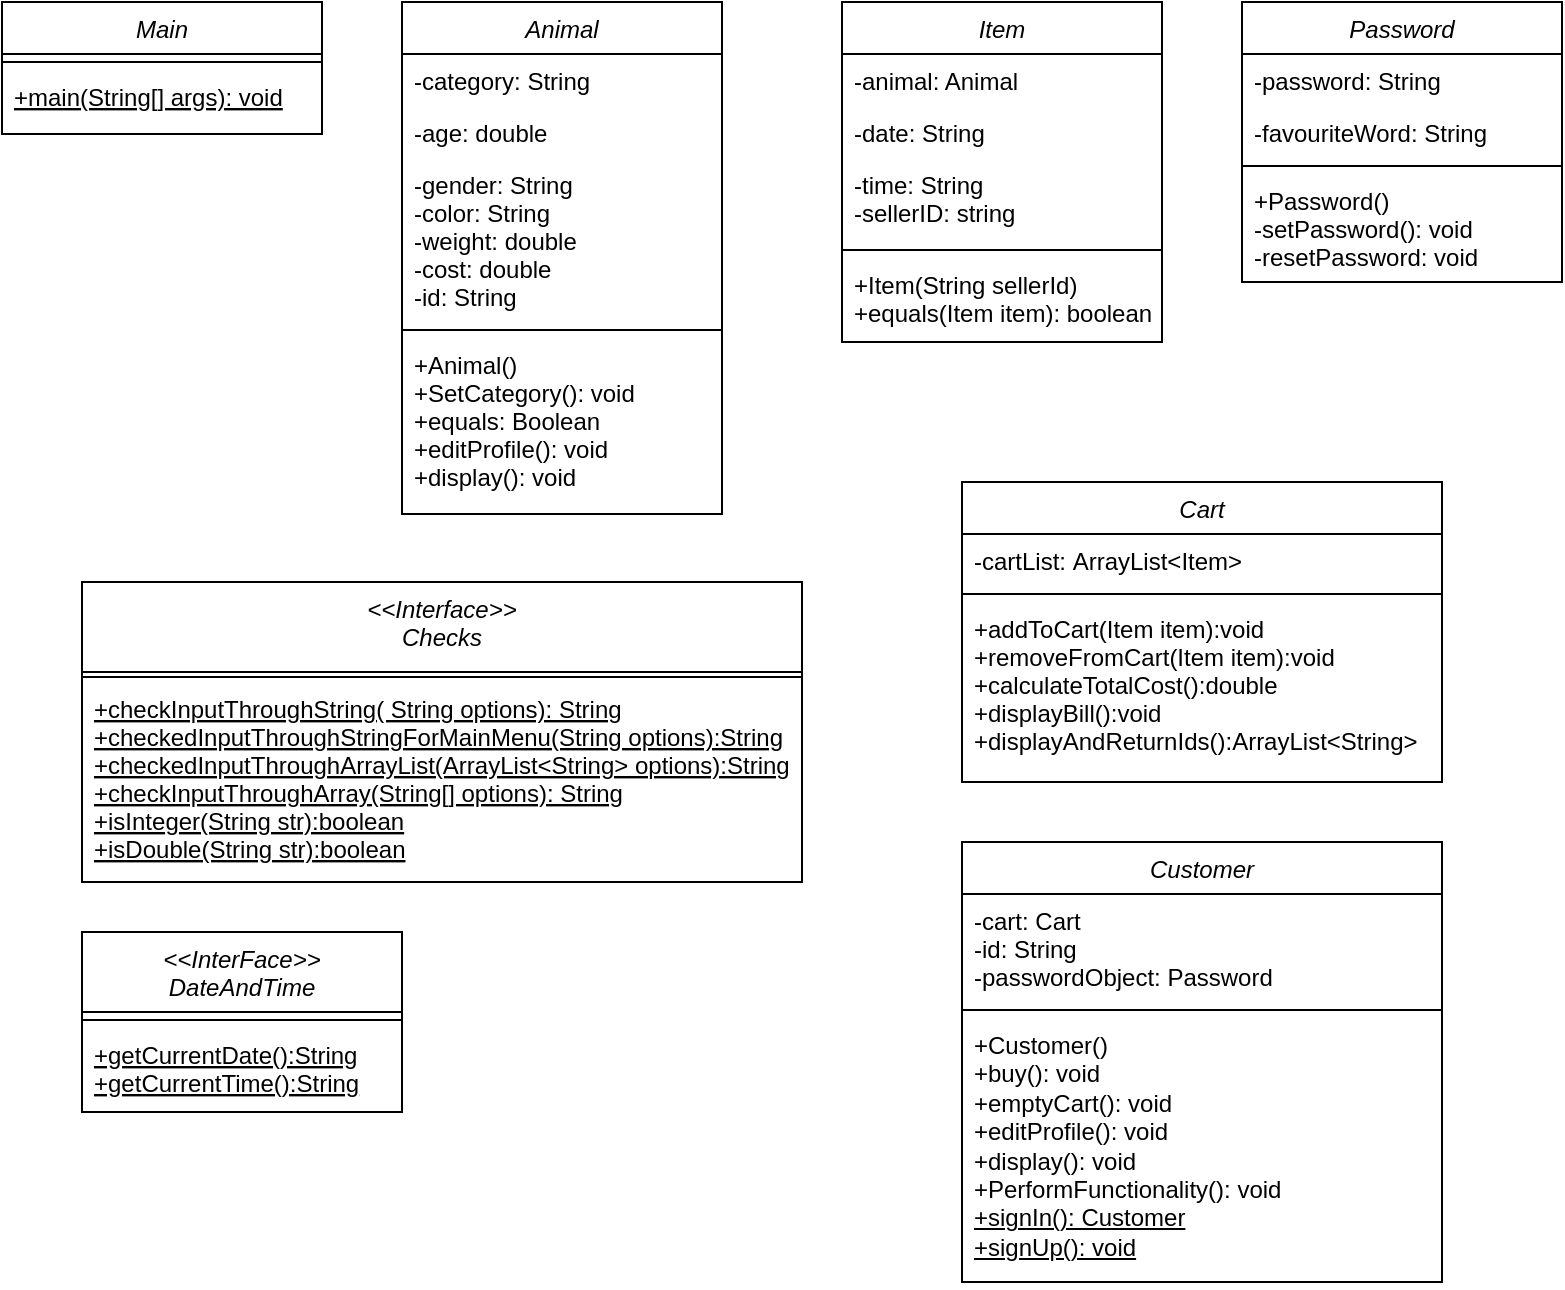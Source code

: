 <mxfile version="22.1.7" type="github">
  <diagram id="C5RBs43oDa-KdzZeNtuy" name="Page-1">
    <mxGraphModel dx="1750" dy="883" grid="1" gridSize="10" guides="1" tooltips="1" connect="1" arrows="1" fold="1" page="1" pageScale="1" pageWidth="827" pageHeight="1169" math="0" shadow="0">
      <root>
        <mxCell id="WIyWlLk6GJQsqaUBKTNV-0" />
        <mxCell id="WIyWlLk6GJQsqaUBKTNV-1" parent="WIyWlLk6GJQsqaUBKTNV-0" />
        <mxCell id="zkfFHV4jXpPFQw0GAbJ--0" value="Animal" style="swimlane;fontStyle=2;align=center;verticalAlign=top;childLayout=stackLayout;horizontal=1;startSize=26;horizontalStack=0;resizeParent=1;resizeLast=0;collapsible=1;marginBottom=0;rounded=0;shadow=0;strokeWidth=1;labelBackgroundColor=default;" parent="WIyWlLk6GJQsqaUBKTNV-1" vertex="1">
          <mxGeometry x="220" y="120" width="160" height="256" as="geometry">
            <mxRectangle x="230" y="140" width="160" height="26" as="alternateBounds" />
          </mxGeometry>
        </mxCell>
        <mxCell id="zkfFHV4jXpPFQw0GAbJ--1" value="-category: String" style="text;align=left;verticalAlign=top;spacingLeft=4;spacingRight=4;overflow=hidden;rotatable=0;points=[[0,0.5],[1,0.5]];portConstraint=eastwest;" parent="zkfFHV4jXpPFQw0GAbJ--0" vertex="1">
          <mxGeometry y="26" width="160" height="26" as="geometry" />
        </mxCell>
        <mxCell id="zkfFHV4jXpPFQw0GAbJ--2" value="-age: double" style="text;align=left;verticalAlign=top;spacingLeft=4;spacingRight=4;overflow=hidden;rotatable=0;points=[[0,0.5],[1,0.5]];portConstraint=eastwest;rounded=0;shadow=0;html=0;" parent="zkfFHV4jXpPFQw0GAbJ--0" vertex="1">
          <mxGeometry y="52" width="160" height="26" as="geometry" />
        </mxCell>
        <mxCell id="zkfFHV4jXpPFQw0GAbJ--3" value="-gender: String&#xa;-color: String&#xa;-weight: double&#xa;-cost: double&#xa;-id: String&#xa;" style="text;align=left;verticalAlign=top;spacingLeft=4;spacingRight=4;overflow=hidden;rotatable=0;points=[[0,0.5],[1,0.5]];portConstraint=eastwest;rounded=0;shadow=0;html=0;" parent="zkfFHV4jXpPFQw0GAbJ--0" vertex="1">
          <mxGeometry y="78" width="160" height="82" as="geometry" />
        </mxCell>
        <mxCell id="zkfFHV4jXpPFQw0GAbJ--4" value="" style="line;html=1;strokeWidth=1;align=left;verticalAlign=middle;spacingTop=-1;spacingLeft=3;spacingRight=3;rotatable=0;labelPosition=right;points=[];portConstraint=eastwest;" parent="zkfFHV4jXpPFQw0GAbJ--0" vertex="1">
          <mxGeometry y="160" width="160" height="8" as="geometry" />
        </mxCell>
        <mxCell id="zkfFHV4jXpPFQw0GAbJ--5" value="+Animal()&#xa;+SetCategory(): void&#xa;+equals: Boolean&#xa;+editProfile(): void&#xa;+display(): void" style="text;align=left;verticalAlign=top;spacingLeft=4;spacingRight=4;overflow=hidden;rotatable=0;points=[[0,0.5],[1,0.5]];portConstraint=eastwest;" parent="zkfFHV4jXpPFQw0GAbJ--0" vertex="1">
          <mxGeometry y="168" width="160" height="88" as="geometry" />
        </mxCell>
        <mxCell id="k_PIPnHerkKSlGWrIPmb-0" value="Item" style="swimlane;fontStyle=2;align=center;verticalAlign=top;childLayout=stackLayout;horizontal=1;startSize=26;horizontalStack=0;resizeParent=1;resizeLast=0;collapsible=1;marginBottom=0;rounded=0;shadow=0;strokeWidth=1;" vertex="1" parent="WIyWlLk6GJQsqaUBKTNV-1">
          <mxGeometry x="440" y="120" width="160" height="170" as="geometry">
            <mxRectangle x="230" y="140" width="160" height="26" as="alternateBounds" />
          </mxGeometry>
        </mxCell>
        <mxCell id="k_PIPnHerkKSlGWrIPmb-1" value="-animal: Animal" style="text;align=left;verticalAlign=top;spacingLeft=4;spacingRight=4;overflow=hidden;rotatable=0;points=[[0,0.5],[1,0.5]];portConstraint=eastwest;" vertex="1" parent="k_PIPnHerkKSlGWrIPmb-0">
          <mxGeometry y="26" width="160" height="26" as="geometry" />
        </mxCell>
        <mxCell id="k_PIPnHerkKSlGWrIPmb-2" value="-date: String" style="text;align=left;verticalAlign=top;spacingLeft=4;spacingRight=4;overflow=hidden;rotatable=0;points=[[0,0.5],[1,0.5]];portConstraint=eastwest;rounded=0;shadow=0;html=0;" vertex="1" parent="k_PIPnHerkKSlGWrIPmb-0">
          <mxGeometry y="52" width="160" height="26" as="geometry" />
        </mxCell>
        <mxCell id="k_PIPnHerkKSlGWrIPmb-3" value="-time: String&#xa;-sellerID: string&#xa;" style="text;align=left;verticalAlign=top;spacingLeft=4;spacingRight=4;overflow=hidden;rotatable=0;points=[[0,0.5],[1,0.5]];portConstraint=eastwest;rounded=0;shadow=0;html=0;" vertex="1" parent="k_PIPnHerkKSlGWrIPmb-0">
          <mxGeometry y="78" width="160" height="42" as="geometry" />
        </mxCell>
        <mxCell id="k_PIPnHerkKSlGWrIPmb-4" value="" style="line;html=1;strokeWidth=1;align=left;verticalAlign=middle;spacingTop=-1;spacingLeft=3;spacingRight=3;rotatable=0;labelPosition=right;points=[];portConstraint=eastwest;" vertex="1" parent="k_PIPnHerkKSlGWrIPmb-0">
          <mxGeometry y="120" width="160" height="8" as="geometry" />
        </mxCell>
        <mxCell id="k_PIPnHerkKSlGWrIPmb-5" value="+Item(String sellerId)&#xa;+equals(Item item): boolean" style="text;align=left;verticalAlign=top;spacingLeft=4;spacingRight=4;overflow=hidden;rotatable=0;points=[[0,0.5],[1,0.5]];portConstraint=eastwest;" vertex="1" parent="k_PIPnHerkKSlGWrIPmb-0">
          <mxGeometry y="128" width="160" height="42" as="geometry" />
        </mxCell>
        <mxCell id="m4L7vGivun5PhIJelYzO-0" value="Cart" style="swimlane;fontStyle=2;align=center;verticalAlign=top;childLayout=stackLayout;horizontal=1;startSize=26;horizontalStack=0;resizeParent=1;resizeLast=0;collapsible=1;marginBottom=0;rounded=0;shadow=0;strokeWidth=1;" vertex="1" parent="WIyWlLk6GJQsqaUBKTNV-1">
          <mxGeometry x="500" y="360" width="240" height="150" as="geometry">
            <mxRectangle x="230" y="140" width="160" height="26" as="alternateBounds" />
          </mxGeometry>
        </mxCell>
        <mxCell id="m4L7vGivun5PhIJelYzO-1" value="-cartList: ArrayList&lt;Item&gt;" style="text;align=left;verticalAlign=top;spacingLeft=4;spacingRight=4;overflow=hidden;rotatable=0;points=[[0,0.5],[1,0.5]];portConstraint=eastwest;" vertex="1" parent="m4L7vGivun5PhIJelYzO-0">
          <mxGeometry y="26" width="240" height="26" as="geometry" />
        </mxCell>
        <mxCell id="m4L7vGivun5PhIJelYzO-4" value="" style="line;html=1;strokeWidth=1;align=left;verticalAlign=middle;spacingTop=-1;spacingLeft=3;spacingRight=3;rotatable=0;labelPosition=right;points=[];portConstraint=eastwest;" vertex="1" parent="m4L7vGivun5PhIJelYzO-0">
          <mxGeometry y="52" width="240" height="8" as="geometry" />
        </mxCell>
        <mxCell id="m4L7vGivun5PhIJelYzO-5" value="+addToCart(Item item):void&#xa;+removeFromCart(Item item):void&#xa;+calculateTotalCost():double&#xa;+displayBill():void&#xa;+displayAndReturnIds():ArrayList&lt;String&gt;" style="text;align=left;verticalAlign=top;spacingLeft=4;spacingRight=4;overflow=hidden;rotatable=0;points=[[0,0.5],[1,0.5]];portConstraint=eastwest;" vertex="1" parent="m4L7vGivun5PhIJelYzO-0">
          <mxGeometry y="60" width="240" height="80" as="geometry" />
        </mxCell>
        <mxCell id="m4L7vGivun5PhIJelYzO-6" value="Customer" style="swimlane;fontStyle=2;align=center;verticalAlign=top;childLayout=stackLayout;horizontal=1;startSize=26;horizontalStack=0;resizeParent=1;resizeLast=0;collapsible=1;marginBottom=0;rounded=0;shadow=0;strokeWidth=1;" vertex="1" parent="WIyWlLk6GJQsqaUBKTNV-1">
          <mxGeometry x="500" y="540" width="240" height="220" as="geometry">
            <mxRectangle x="230" y="140" width="160" height="26" as="alternateBounds" />
          </mxGeometry>
        </mxCell>
        <mxCell id="m4L7vGivun5PhIJelYzO-7" value="-cart: Cart&#xa;-id: String&#xa;-passwordObject: Password" style="text;align=left;verticalAlign=top;spacingLeft=4;spacingRight=4;overflow=hidden;rotatable=0;points=[[0,0.5],[1,0.5]];portConstraint=eastwest;" vertex="1" parent="m4L7vGivun5PhIJelYzO-6">
          <mxGeometry y="26" width="240" height="54" as="geometry" />
        </mxCell>
        <mxCell id="m4L7vGivun5PhIJelYzO-8" value="" style="line;html=1;strokeWidth=1;align=left;verticalAlign=middle;spacingTop=-1;spacingLeft=3;spacingRight=3;rotatable=0;labelPosition=right;points=[];portConstraint=eastwest;" vertex="1" parent="m4L7vGivun5PhIJelYzO-6">
          <mxGeometry y="80" width="240" height="8" as="geometry" />
        </mxCell>
        <mxCell id="m4L7vGivun5PhIJelYzO-9" value="+Customer()&lt;br&gt;+buy(): void&lt;br&gt;+emptyCart(): void&lt;br&gt;+editProfile(): void&lt;br&gt;+display(): void&lt;br&gt;+PerformFunctionality(): void&lt;br&gt;&lt;u&gt;+signIn(): Customer&lt;/u&gt;&lt;br&gt;&lt;u&gt;+signUp(): void&lt;/u&gt;" style="text;align=left;verticalAlign=top;spacingLeft=4;spacingRight=4;overflow=hidden;rotatable=0;points=[[0,0.5],[1,0.5]];portConstraint=eastwest;html=1;" vertex="1" parent="m4L7vGivun5PhIJelYzO-6">
          <mxGeometry y="88" width="240" height="132" as="geometry" />
        </mxCell>
        <mxCell id="k_PIPnHerkKSlGWrIPmb-7" value="&lt;&lt;Interface&gt;&gt;&#xa;Checks" style="swimlane;fontStyle=2;align=center;verticalAlign=top;childLayout=stackLayout;horizontal=1;startSize=45;horizontalStack=0;resizeParent=1;resizeLast=0;collapsible=1;marginBottom=0;rounded=0;shadow=0;strokeWidth=1;" vertex="1" parent="WIyWlLk6GJQsqaUBKTNV-1">
          <mxGeometry x="60" y="410" width="360" height="150" as="geometry">
            <mxRectangle x="230" y="140" width="160" height="26" as="alternateBounds" />
          </mxGeometry>
        </mxCell>
        <mxCell id="k_PIPnHerkKSlGWrIPmb-11" value="" style="line;html=1;strokeWidth=1;align=left;verticalAlign=middle;spacingTop=-1;spacingLeft=3;spacingRight=3;rotatable=0;labelPosition=right;points=[];portConstraint=eastwest;" vertex="1" parent="k_PIPnHerkKSlGWrIPmb-7">
          <mxGeometry y="45" width="360" height="5" as="geometry" />
        </mxCell>
        <mxCell id="k_PIPnHerkKSlGWrIPmb-12" value="+checkInputThroughString( String options): String&#xa;+checkedInputThroughStringForMainMenu(String options):String&#xa;+checkedInputThroughArrayList(ArrayList&lt;String&gt; options):String&#xa;+checkInputThroughArray(String[] options): String&#xa;+isInteger(String str):boolean&#xa;+isDouble(String str):boolean&#xa;" style="text;align=left;verticalAlign=top;spacingLeft=4;spacingRight=4;overflow=hidden;rotatable=0;points=[[0,0.5],[1,0.5]];portConstraint=eastwest;fontStyle=4" vertex="1" parent="k_PIPnHerkKSlGWrIPmb-7">
          <mxGeometry y="50" width="360" height="100" as="geometry" />
        </mxCell>
        <mxCell id="k_PIPnHerkKSlGWrIPmb-13" value="&lt;&lt;InterFace&gt;&gt;&#xa;DateAndTime" style="swimlane;fontStyle=2;align=center;verticalAlign=top;childLayout=stackLayout;horizontal=1;startSize=40;horizontalStack=0;resizeParent=1;resizeLast=0;collapsible=1;marginBottom=0;rounded=0;shadow=0;strokeWidth=1;" vertex="1" parent="WIyWlLk6GJQsqaUBKTNV-1">
          <mxGeometry x="60" y="585" width="160" height="90" as="geometry">
            <mxRectangle x="230" y="140" width="160" height="26" as="alternateBounds" />
          </mxGeometry>
        </mxCell>
        <mxCell id="k_PIPnHerkKSlGWrIPmb-17" value="" style="line;html=1;strokeWidth=1;align=left;verticalAlign=middle;spacingTop=-1;spacingLeft=3;spacingRight=3;rotatable=0;labelPosition=right;points=[];portConstraint=eastwest;" vertex="1" parent="k_PIPnHerkKSlGWrIPmb-13">
          <mxGeometry y="40" width="160" height="8" as="geometry" />
        </mxCell>
        <mxCell id="k_PIPnHerkKSlGWrIPmb-18" value="+getCurrentDate():String&#xa;+getCurrentTime():String" style="text;align=left;verticalAlign=top;spacingLeft=4;spacingRight=4;overflow=hidden;rotatable=0;points=[[0,0.5],[1,0.5]];portConstraint=eastwest;fontStyle=4" vertex="1" parent="k_PIPnHerkKSlGWrIPmb-13">
          <mxGeometry y="48" width="160" height="42" as="geometry" />
        </mxCell>
        <mxCell id="xjBw5K3ItSX2L7TnPU6x-0" value="Main" style="swimlane;fontStyle=2;align=center;verticalAlign=top;childLayout=stackLayout;horizontal=1;startSize=26;horizontalStack=0;resizeParent=1;resizeLast=0;collapsible=1;marginBottom=0;rounded=0;shadow=0;strokeWidth=1;labelBackgroundColor=default;" vertex="1" parent="WIyWlLk6GJQsqaUBKTNV-1">
          <mxGeometry x="20" y="120" width="160" height="66" as="geometry">
            <mxRectangle x="230" y="140" width="160" height="26" as="alternateBounds" />
          </mxGeometry>
        </mxCell>
        <mxCell id="xjBw5K3ItSX2L7TnPU6x-4" value="" style="line;html=1;strokeWidth=1;align=left;verticalAlign=middle;spacingTop=-1;spacingLeft=3;spacingRight=3;rotatable=0;labelPosition=right;points=[];portConstraint=eastwest;" vertex="1" parent="xjBw5K3ItSX2L7TnPU6x-0">
          <mxGeometry y="26" width="160" height="8" as="geometry" />
        </mxCell>
        <mxCell id="xjBw5K3ItSX2L7TnPU6x-5" value="+main(String[] args): void&#xa;&#xa;" style="text;align=left;verticalAlign=top;spacingLeft=4;spacingRight=4;overflow=hidden;rotatable=0;points=[[0,0.5],[1,0.5]];portConstraint=eastwest;fontStyle=4" vertex="1" parent="xjBw5K3ItSX2L7TnPU6x-0">
          <mxGeometry y="34" width="160" height="32" as="geometry" />
        </mxCell>
        <mxCell id="xjBw5K3ItSX2L7TnPU6x-7" value="Password" style="swimlane;fontStyle=2;align=center;verticalAlign=top;childLayout=stackLayout;horizontal=1;startSize=26;horizontalStack=0;resizeParent=1;resizeLast=0;collapsible=1;marginBottom=0;rounded=0;shadow=0;strokeWidth=1;" vertex="1" parent="WIyWlLk6GJQsqaUBKTNV-1">
          <mxGeometry x="640" y="120" width="160" height="140" as="geometry">
            <mxRectangle x="230" y="140" width="160" height="26" as="alternateBounds" />
          </mxGeometry>
        </mxCell>
        <mxCell id="xjBw5K3ItSX2L7TnPU6x-8" value="-password: String" style="text;align=left;verticalAlign=top;spacingLeft=4;spacingRight=4;overflow=hidden;rotatable=0;points=[[0,0.5],[1,0.5]];portConstraint=eastwest;" vertex="1" parent="xjBw5K3ItSX2L7TnPU6x-7">
          <mxGeometry y="26" width="160" height="26" as="geometry" />
        </mxCell>
        <mxCell id="xjBw5K3ItSX2L7TnPU6x-9" value="-favouriteWord: String" style="text;align=left;verticalAlign=top;spacingLeft=4;spacingRight=4;overflow=hidden;rotatable=0;points=[[0,0.5],[1,0.5]];portConstraint=eastwest;rounded=0;shadow=0;html=0;" vertex="1" parent="xjBw5K3ItSX2L7TnPU6x-7">
          <mxGeometry y="52" width="160" height="26" as="geometry" />
        </mxCell>
        <mxCell id="xjBw5K3ItSX2L7TnPU6x-11" value="" style="line;html=1;strokeWidth=1;align=left;verticalAlign=middle;spacingTop=-1;spacingLeft=3;spacingRight=3;rotatable=0;labelPosition=right;points=[];portConstraint=eastwest;" vertex="1" parent="xjBw5K3ItSX2L7TnPU6x-7">
          <mxGeometry y="78" width="160" height="8" as="geometry" />
        </mxCell>
        <mxCell id="xjBw5K3ItSX2L7TnPU6x-12" value="+Password()&#xa;-setPassword(): void&#xa;-resetPassword: void&#xa;" style="text;align=left;verticalAlign=top;spacingLeft=4;spacingRight=4;overflow=hidden;rotatable=0;points=[[0,0.5],[1,0.5]];portConstraint=eastwest;" vertex="1" parent="xjBw5K3ItSX2L7TnPU6x-7">
          <mxGeometry y="86" width="160" height="42" as="geometry" />
        </mxCell>
      </root>
    </mxGraphModel>
  </diagram>
</mxfile>

